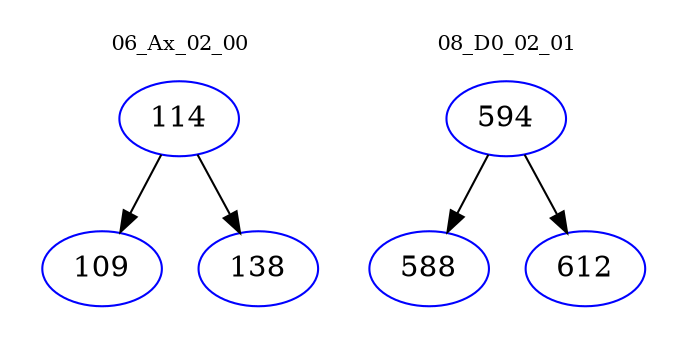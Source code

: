 digraph{
subgraph cluster_0 {
color = white
label = "06_Ax_02_00";
fontsize=10;
T0_114 [label="114", color="blue"]
T0_114 -> T0_109 [color="black"]
T0_109 [label="109", color="blue"]
T0_114 -> T0_138 [color="black"]
T0_138 [label="138", color="blue"]
}
subgraph cluster_1 {
color = white
label = "08_D0_02_01";
fontsize=10;
T1_594 [label="594", color="blue"]
T1_594 -> T1_588 [color="black"]
T1_588 [label="588", color="blue"]
T1_594 -> T1_612 [color="black"]
T1_612 [label="612", color="blue"]
}
}
